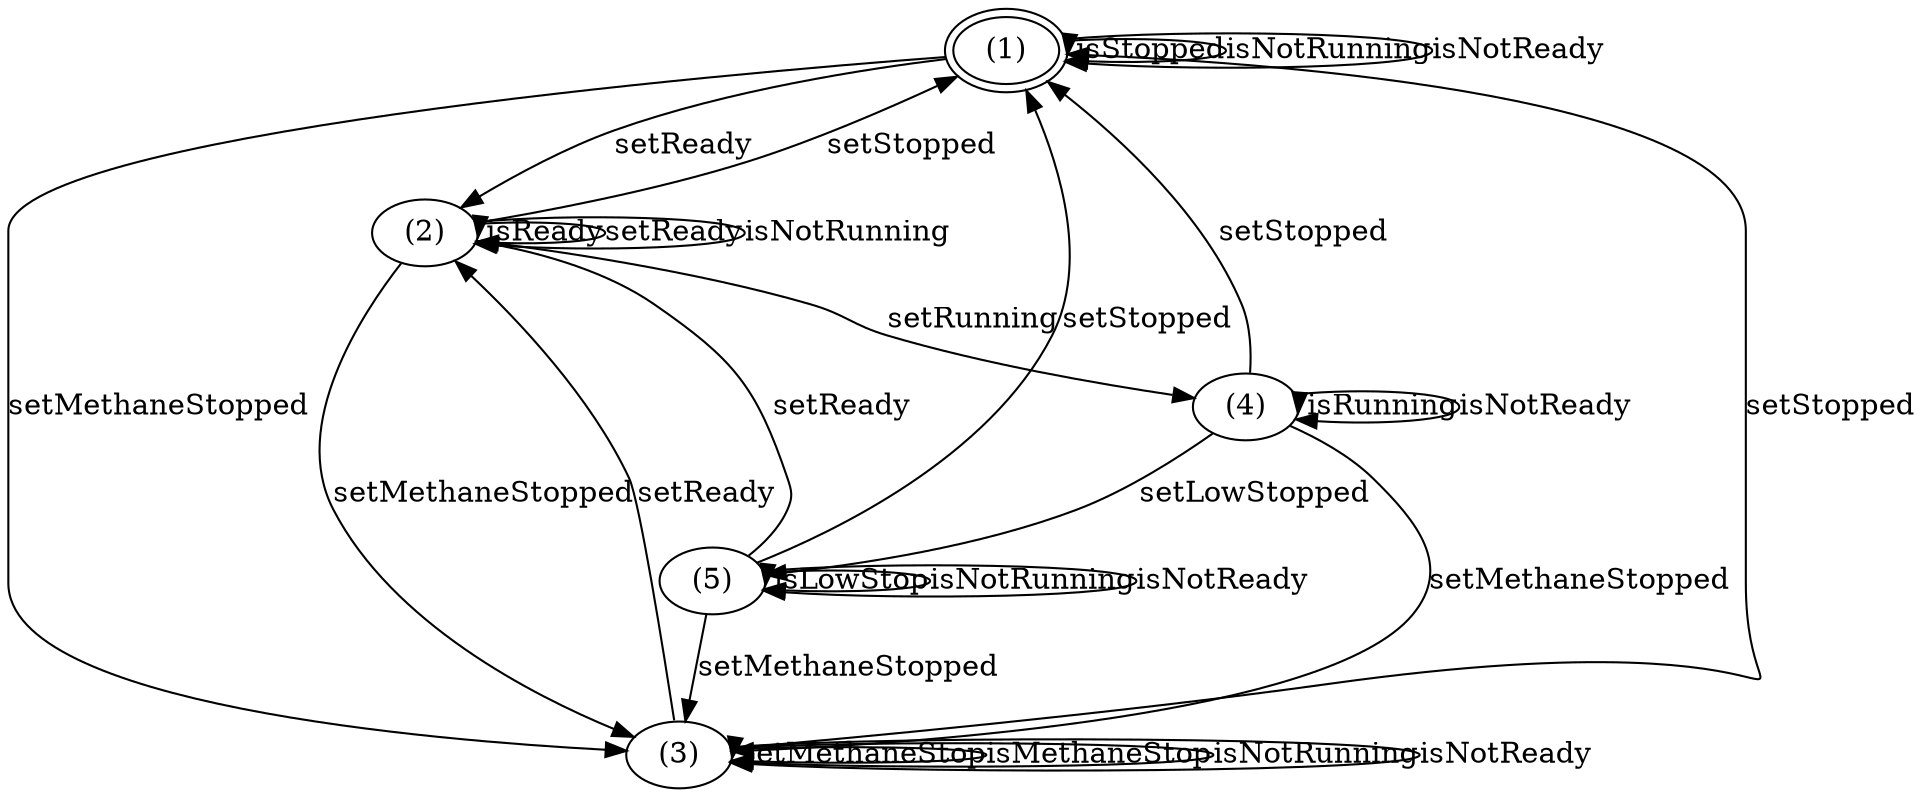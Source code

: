 digraph G {
center = TRUE;
mclimit = 10.0;
nodesep = 0.05;
node [ width=0.25, height=0.25, label="" ];
s0 [ peripheries=2 ];
s0 [label="(1)"];
s1 [label="(2)"];
s2 [label="(3)"];
s3 [label="(4)"];
s4 [label="(5)"];
s0->s0[label="isStopped"];
s0->s1[label="setReady"];
s0->s2[label="setMethaneStopped"];
s0->s0[label="isNotRunning"];
s0->s0[label="isNotReady"];
s1->s1[label="isReady"];
s1->s3[label="setRunning"];
s1->s1[label="setReady"];
s1->s2[label="setMethaneStopped"];
s1->s1[label="isNotRunning"];
s1->s0[label="setStopped"];
s2->s2[label="setMethaneStop"];
s2->s2[label="isMethaneStop"];
s2->s1[label="setReady"];
s2->s2[label="isNotRunning"];
s2->s2[label="isNotReady"];
s2->s0[label="setStopped"];
s3->s3[label="isRunning"];
s3->s4[label="setLowStopped"];
s3->s2[label="setMethaneStopped"];
s3->s3[label="isNotReady"];
s3->s0[label="setStopped"];
s4->s4[label="isLowStop"];
s4->s1[label="setReady"];
s4->s2[label="setMethaneStopped"];
s4->s4[label="isNotRunning"];
s4->s4[label="isNotReady"];
s4->s0[label="setStopped"];
}
